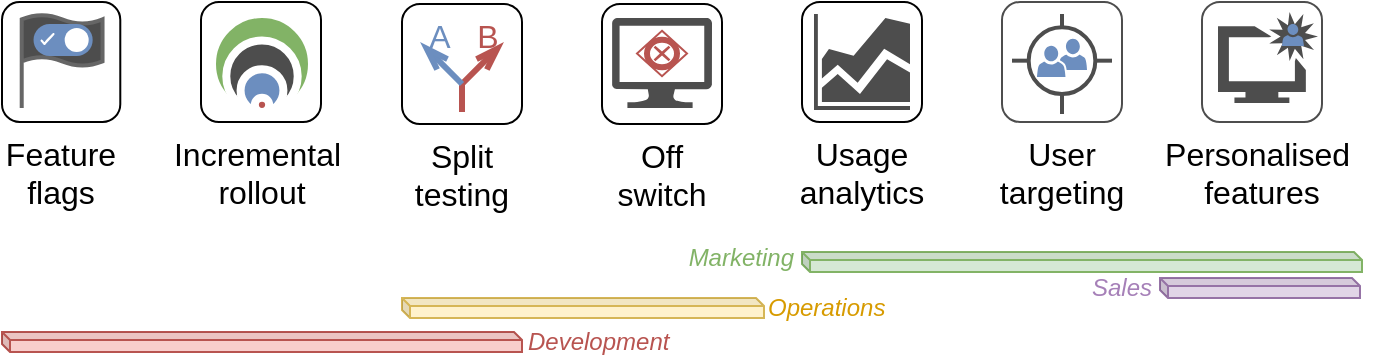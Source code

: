 <mxfile version="20.8.10" type="device"><diagram name="Page-1" id="QDhfLIbvbl5jU2fZGouq"><mxGraphModel dx="1084" dy="813" grid="1" gridSize="10" guides="1" tooltips="1" connect="1" arrows="1" fold="1" page="1" pageScale="1" pageWidth="1169" pageHeight="827" math="0" shadow="0"><root><mxCell id="0"/><mxCell id="1" parent="0"/><mxCell id="45mF4wPFuxCTAecs9gJf-19" value="" style="group" parent="1" vertex="1" connectable="0"><mxGeometry x="620" y="200" width="690" height="110" as="geometry"/></mxCell><mxCell id="45mF4wPFuxCTAecs9gJf-10" value="Feature flags" style="rounded=1;whiteSpace=wrap;html=1;fontSize=16;labelPosition=center;verticalLabelPosition=bottom;align=center;verticalAlign=top;fillColor=none;" parent="45mF4wPFuxCTAecs9gJf-19" vertex="1"><mxGeometry width="59.143" height="60" as="geometry"/></mxCell><mxCell id="45mF4wPFuxCTAecs9gJf-2" value="" style="html=1;verticalLabelPosition=bottom;align=center;labelBackgroundColor=#ffffff;verticalAlign=top;strokeWidth=2;strokeColor=#666666;shadow=0;dashed=0;shape=mxgraph.ios7.icons.flag;fontSize=16;fillColor=#4D4D4D;fontColor=#333333;" parent="45mF4wPFuxCTAecs9gJf-19" vertex="1"><mxGeometry x="9.857" y="6" width="40.414" height="47" as="geometry"/></mxCell><mxCell id="45mF4wPFuxCTAecs9gJf-3" value="" style="fillColor=#6C8EBF;strokeColor=none;rounded=1;arcSize=50;sketch=0;hachureGap=4;pointerEvents=0;fontFamily=Architects Daughter;fontSource=https%3A%2F%2Ffonts.googleapis.com%2Fcss%3Ffamily%3DArchitects%2BDaughter;fontSize=20;" parent="45mF4wPFuxCTAecs9gJf-19" vertex="1"><mxGeometry x="15.771" y="11" width="29.571" height="16" as="geometry"/></mxCell><mxCell id="45mF4wPFuxCTAecs9gJf-4" value="" style="shape=ellipse;strokeColor=none;fillColor=#ffffff;sketch=0;hachureGap=4;pointerEvents=0;fontFamily=Architects Daughter;fontSource=https%3A%2F%2Ffonts.googleapis.com%2Fcss%3Ffamily%3DArchitects%2BDaughter;fontSize=20;" parent="45mF4wPFuxCTAecs9gJf-3" vertex="1"><mxGeometry x="1" y="0.5" width="12" height="12" relative="1" as="geometry"><mxPoint x="-14" y="-6" as="offset"/></mxGeometry></mxCell><mxCell id="45mF4wPFuxCTAecs9gJf-5" value="" style="html=1;shadow=0;dashed=0;shape=mxgraph.atlassian.check;strokeColor=#ffffff;sketch=1;hachureGap=4;pointerEvents=0;fontFamily=Architects Daughter;fontSource=https%3A%2F%2Ffonts.googleapis.com%2Fcss%3Ffamily%3DArchitects%2BDaughter;fontSize=20;" parent="45mF4wPFuxCTAecs9gJf-3" vertex="1"><mxGeometry y="0.5" width="6" height="5" relative="1" as="geometry"><mxPoint x="4" y="-3" as="offset"/></mxGeometry></mxCell><mxCell id="45mF4wPFuxCTAecs9gJf-73" value="User targeting" style="rounded=1;whiteSpace=wrap;html=1;fontSize=16;labelPosition=center;verticalLabelPosition=bottom;align=center;verticalAlign=top;fillColor=none;strokeColor=#4D4D4D;" parent="1" vertex="1"><mxGeometry x="1120" y="200" width="60" height="60" as="geometry"/></mxCell><mxCell id="45mF4wPFuxCTAecs9gJf-37" value="Incremental&amp;nbsp;&lt;br&gt;rollout" style="rounded=1;whiteSpace=wrap;html=1;fontSize=16;labelPosition=center;verticalLabelPosition=bottom;align=center;verticalAlign=top;fillColor=none;" parent="1" vertex="1"><mxGeometry x="719.5" y="200" width="60" height="60" as="geometry"/></mxCell><mxCell id="45mF4wPFuxCTAecs9gJf-18" value="" style="group" parent="1" vertex="1" connectable="0"><mxGeometry x="820" y="200" width="60" height="61" as="geometry"/></mxCell><mxCell id="45mF4wPFuxCTAecs9gJf-11" value="Split testing" style="rounded=1;whiteSpace=wrap;html=1;fontSize=16;labelPosition=center;verticalLabelPosition=bottom;align=center;verticalAlign=top;fillColor=none;" parent="45mF4wPFuxCTAecs9gJf-18" vertex="1"><mxGeometry y="1" width="60" height="60" as="geometry"/></mxCell><mxCell id="45mF4wPFuxCTAecs9gJf-13" value="" style="endArrow=openThin;html=1;rounded=0;fontSize=12;startSize=8;endSize=8;strokeWidth=3;strokeColor=#B85450;endFill=0;fillColor=#ffe6cc;" parent="45mF4wPFuxCTAecs9gJf-18" edge="1"><mxGeometry width="50" height="50" relative="1" as="geometry"><mxPoint x="30" y="55" as="sourcePoint"/><mxPoint x="50" y="21" as="targetPoint"/><Array as="points"><mxPoint x="30" y="41"/></Array></mxGeometry></mxCell><mxCell id="45mF4wPFuxCTAecs9gJf-14" value="" style="endArrow=openThin;html=1;rounded=0;fontSize=12;startSize=8;endSize=8;curved=1;strokeWidth=3;strokeColor=#6c8ebf;endFill=0;fillColor=#dae8fc;" parent="45mF4wPFuxCTAecs9gJf-18" edge="1"><mxGeometry width="50" height="50" relative="1" as="geometry"><mxPoint x="30" y="41" as="sourcePoint"/><mxPoint x="10" y="21" as="targetPoint"/></mxGeometry></mxCell><mxCell id="45mF4wPFuxCTAecs9gJf-15" value="A" style="text;html=1;strokeColor=none;fillColor=none;align=center;verticalAlign=middle;whiteSpace=wrap;rounded=0;fontSize=16;fontColor=#6C8EBF;" parent="45mF4wPFuxCTAecs9gJf-18" vertex="1"><mxGeometry x="9" y="2" width="20" height="30" as="geometry"/></mxCell><mxCell id="45mF4wPFuxCTAecs9gJf-16" value="B" style="text;html=1;strokeColor=none;fillColor=none;align=center;verticalAlign=middle;whiteSpace=wrap;rounded=0;fontSize=16;fontColor=#B85450;" parent="45mF4wPFuxCTAecs9gJf-18" vertex="1"><mxGeometry x="33" y="2" width="20" height="30" as="geometry"/></mxCell><mxCell id="45mF4wPFuxCTAecs9gJf-22" value="" style="group;fillColor=none;" parent="1" vertex="1" connectable="0"><mxGeometry x="1020" y="200" width="60" height="60" as="geometry"/></mxCell><mxCell id="45mF4wPFuxCTAecs9gJf-21" value="Usage analytics" style="rounded=1;whiteSpace=wrap;html=1;fontSize=16;labelPosition=center;verticalLabelPosition=bottom;align=center;verticalAlign=top;fillColor=none;" parent="45mF4wPFuxCTAecs9gJf-22" vertex="1"><mxGeometry width="60" height="60" as="geometry"/></mxCell><mxCell id="45mF4wPFuxCTAecs9gJf-20" value="" style="sketch=0;aspect=fixed;pointerEvents=1;shadow=0;dashed=0;html=1;strokeColor=none;labelPosition=center;verticalLabelPosition=bottom;verticalAlign=top;align=center;fillColor=#4D4D4D;shape=mxgraph.mscae.general.graph;fontSize=16;" parent="45mF4wPFuxCTAecs9gJf-22" vertex="1"><mxGeometry x="6" y="6" width="48" height="48" as="geometry"/></mxCell><mxCell id="45mF4wPFuxCTAecs9gJf-63" value="" style="group" parent="1" vertex="1" connectable="0"><mxGeometry x="725" y="205" width="50" height="50" as="geometry"/></mxCell><mxCell id="45mF4wPFuxCTAecs9gJf-59" value="" style="ellipse;html=1;strokeWidth=4;fillColor=#82B366;strokeColor=#FFFFFF;shadow=0;fontSize=10;align=center;fontStyle=0;whiteSpace=wrap;spacing=10;" parent="45mF4wPFuxCTAecs9gJf-63" vertex="1"><mxGeometry y="1" width="50" height="50" as="geometry"/></mxCell><mxCell id="45mF4wPFuxCTAecs9gJf-60" value="" style="ellipse;html=1;strokeWidth=4;fillColor=#4D4D4D;strokeColor=#FFFFFF;shadow=0;fontSize=10;align=center;fontStyle=0;whiteSpace=wrap;spacing=10;" parent="45mF4wPFuxCTAecs9gJf-63" vertex="1"><mxGeometry x="7.143" y="14.286" width="35.714" height="35.714" as="geometry"/></mxCell><mxCell id="45mF4wPFuxCTAecs9gJf-61" value="" style="ellipse;html=1;strokeWidth=4;fillColor=#6C8EBF;strokeColor=#FFFFFF;shadow=0;fontSize=10;align=center;fontStyle=0;whiteSpace=wrap;spacing=10;" parent="45mF4wPFuxCTAecs9gJf-63" vertex="1"><mxGeometry x="14.286" y="28.571" width="21.429" height="21.429" as="geometry"/></mxCell><mxCell id="45mF4wPFuxCTAecs9gJf-62" value="" style="ellipse;html=1;strokeWidth=4;fillColor=#B85450;strokeColor=#FFFFFF;shadow=0;fontSize=10;align=center;fontStyle=0;whiteSpace=wrap;spacing=10;" parent="45mF4wPFuxCTAecs9gJf-63" vertex="1"><mxGeometry x="21.429" y="42.857" width="7.143" height="7.143" as="geometry"/></mxCell><mxCell id="45mF4wPFuxCTAecs9gJf-72" value="" style="group;strokeColor=none;" parent="1" vertex="1" connectable="0"><mxGeometry x="1125" y="206" width="50" height="53.33" as="geometry"/></mxCell><mxCell id="45mF4wPFuxCTAecs9gJf-66" value="" style="ellipse;whiteSpace=wrap;html=1;aspect=fixed;fontSize=16;fillColor=none;strokeWidth=2;strokeColor=#4D4D4D;" parent="45mF4wPFuxCTAecs9gJf-72" vertex="1"><mxGeometry x="8.333" y="6.667" width="33.333" height="33.333" as="geometry"/></mxCell><mxCell id="45mF4wPFuxCTAecs9gJf-67" value="" style="endArrow=none;html=1;rounded=0;fontSize=12;startSize=8;endSize=8;curved=1;strokeWidth=2;exitX=0;exitY=0.5;exitDx=0;exitDy=0;strokeColor=#4D4D4D;" parent="45mF4wPFuxCTAecs9gJf-72" source="45mF4wPFuxCTAecs9gJf-66" edge="1"><mxGeometry width="50" height="50" relative="1" as="geometry"><mxPoint x="8.333" y="-50" as="sourcePoint"/><mxPoint y="23.333" as="targetPoint"/></mxGeometry></mxCell><mxCell id="45mF4wPFuxCTAecs9gJf-68" value="" style="endArrow=none;html=1;rounded=0;fontSize=12;startSize=8;endSize=8;curved=1;strokeWidth=2;exitX=1;exitY=0.5;exitDx=0;exitDy=0;strokeColor=#4D4D4D;" parent="45mF4wPFuxCTAecs9gJf-72" source="45mF4wPFuxCTAecs9gJf-66" edge="1"><mxGeometry width="50" height="50" relative="1" as="geometry"><mxPoint x="33.333" y="15" as="sourcePoint"/><mxPoint x="50" y="23.333" as="targetPoint"/></mxGeometry></mxCell><mxCell id="45mF4wPFuxCTAecs9gJf-69" value="" style="endArrow=none;html=1;rounded=0;fontSize=12;startSize=8;endSize=8;curved=1;strokeWidth=2;exitX=0.5;exitY=0;exitDx=0;exitDy=0;strokeColor=#4D4D4D;" parent="45mF4wPFuxCTAecs9gJf-72" source="45mF4wPFuxCTAecs9gJf-66" edge="1"><mxGeometry width="50" height="50" relative="1" as="geometry"><mxPoint x="50" y="31.667" as="sourcePoint"/><mxPoint x="25" as="targetPoint"/></mxGeometry></mxCell><mxCell id="45mF4wPFuxCTAecs9gJf-70" value="" style="endArrow=none;html=1;rounded=0;fontSize=12;startSize=8;endSize=8;curved=1;strokeWidth=2;exitX=0.5;exitY=1;exitDx=0;exitDy=0;strokeColor=#4D4D4D;entryX=0.5;entryY=1;entryDx=0;entryDy=0;sourcePerimeterSpacing=-2;" parent="45mF4wPFuxCTAecs9gJf-72" source="45mF4wPFuxCTAecs9gJf-66" edge="1"><mxGeometry width="50" height="50" relative="1" as="geometry"><mxPoint x="58.333" y="40" as="sourcePoint"/><mxPoint x="25" y="50" as="targetPoint"/></mxGeometry></mxCell><mxCell id="45mF4wPFuxCTAecs9gJf-71" value="" style="sketch=0;pointerEvents=1;shadow=0;dashed=0;html=1;strokeColor=none;fillColor=#6C8EBF;labelPosition=center;verticalLabelPosition=bottom;verticalAlign=top;outlineConnect=0;align=center;shape=mxgraph.office.users.users_two;fontSize=16;" parent="45mF4wPFuxCTAecs9gJf-72" vertex="1"><mxGeometry x="12.5" y="12.333" width="25" height="19.167" as="geometry"/></mxCell><mxCell id="45mF4wPFuxCTAecs9gJf-75" value="Personalised&amp;nbsp;&lt;br&gt;features" style="rounded=1;whiteSpace=wrap;html=1;fontSize=16;labelPosition=center;verticalLabelPosition=bottom;align=center;verticalAlign=top;fillColor=none;strokeColor=#4D4D4D;" parent="1" vertex="1"><mxGeometry x="1220" y="200" width="60" height="60" as="geometry"/></mxCell><mxCell id="45mF4wPFuxCTAecs9gJf-79" value="" style="sketch=0;html=1;aspect=fixed;strokeColor=none;shadow=0;fillColor=#4D4D4D;verticalAlign=top;labelPosition=center;verticalLabelPosition=bottom;shape=mxgraph.gcp2.enhance_ui_2;fontSize=16;" parent="1" vertex="1"><mxGeometry x="1228" y="205" width="50" height="45.5" as="geometry"/></mxCell><mxCell id="45mF4wPFuxCTAecs9gJf-80" value="" style="sketch=0;pointerEvents=1;shadow=0;dashed=0;html=1;strokeColor=none;fillColor=#6C8EBF;labelPosition=center;verticalLabelPosition=bottom;verticalAlign=top;outlineConnect=0;align=center;shape=mxgraph.office.users.user;fontSize=16;" parent="1" vertex="1"><mxGeometry x="1260" y="211" width="11" height="11" as="geometry"/></mxCell><mxCell id="45mF4wPFuxCTAecs9gJf-81" value="Off switch" style="rounded=1;whiteSpace=wrap;html=1;fontSize=16;labelPosition=center;verticalLabelPosition=bottom;align=center;verticalAlign=top;fillColor=none;" parent="1" vertex="1"><mxGeometry x="920" y="201" width="60" height="60" as="geometry"/></mxCell><mxCell id="45mF4wPFuxCTAecs9gJf-82" value="" style="sketch=0;aspect=fixed;pointerEvents=1;shadow=0;dashed=0;html=1;strokeColor=none;labelPosition=center;verticalLabelPosition=bottom;verticalAlign=top;align=center;fillColor=#4D4D4D;shape=mxgraph.azure.computer;fontSize=16;" parent="1" vertex="1"><mxGeometry x="925" y="208" width="50" height="45" as="geometry"/></mxCell><mxCell id="45mF4wPFuxCTAecs9gJf-86" value="" style="points=[[0.25,0.25,0],[0.5,0,0],[0.75,0.25,0],[1,0.5,0],[0.75,0.75,0],[0.5,1,0],[0.25,0.75,0],[0,0.5,0]];shape=mxgraph.bpmn.gateway2;html=1;verticalLabelPosition=bottom;labelBackgroundColor=#ffffff;verticalAlign=top;align=center;perimeter=rhombusPerimeter;outlineConnect=0;outline=end;symbol=cancel;fontSize=16;fillColor=none;strokeColor=#B85450;" parent="1" vertex="1"><mxGeometry x="937.5" y="214.38" width="25" height="22.75" as="geometry"/></mxCell><mxCell id="45mF4wPFuxCTAecs9gJf-88" value="" style="shape=cube;whiteSpace=wrap;html=1;boundedLbl=1;backgroundOutline=1;darkOpacity=0.05;darkOpacity2=0.1;fontSize=13;size=4;labelPosition=right;verticalLabelPosition=middle;align=left;verticalAlign=middle;fontStyle=2;fillColor=#d5e8d4;strokeColor=#82b366;" parent="1" vertex="1"><mxGeometry x="1020" y="325" width="280" height="10" as="geometry"/></mxCell><mxCell id="45mF4wPFuxCTAecs9gJf-89" value="" style="shape=cube;whiteSpace=wrap;html=1;boundedLbl=1;backgroundOutline=1;darkOpacity=0.05;darkOpacity2=0.1;fontSize=13;size=4;labelPosition=right;verticalLabelPosition=middle;align=left;verticalAlign=middle;fontStyle=2;fillColor=#e1d5e7;strokeColor=#9673a6;" parent="1" vertex="1"><mxGeometry x="1199" y="338" width="100" height="10" as="geometry"/></mxCell><mxCell id="45mF4wPFuxCTAecs9gJf-90" value="" style="shape=cube;whiteSpace=wrap;html=1;boundedLbl=1;backgroundOutline=1;darkOpacity=0.05;darkOpacity2=0.1;fontSize=13;size=4;labelPosition=right;verticalLabelPosition=middle;align=left;verticalAlign=middle;fontStyle=2;fillColor=#fff2cc;strokeColor=#d6b656;" parent="1" vertex="1"><mxGeometry x="820" y="348" width="181" height="10" as="geometry"/></mxCell><mxCell id="45mF4wPFuxCTAecs9gJf-91" value="" style="shape=cube;whiteSpace=wrap;html=1;boundedLbl=1;backgroundOutline=1;darkOpacity=0.05;darkOpacity2=0.1;fontSize=13;size=4;labelPosition=right;verticalLabelPosition=middle;align=left;verticalAlign=middle;fontStyle=2;fillColor=#f8cecc;strokeColor=#b85450;" parent="1" vertex="1"><mxGeometry x="620" y="365" width="260" height="10" as="geometry"/></mxCell><mxCell id="45mF4wPFuxCTAecs9gJf-92" value="Marketing" style="text;html=1;strokeColor=none;fillColor=none;align=right;verticalAlign=middle;whiteSpace=wrap;rounded=0;fontSize=12;fontStyle=2;fontColor=#82B366;" parent="1" vertex="1"><mxGeometry x="958" y="318" width="60" height="20" as="geometry"/></mxCell><mxCell id="45mF4wPFuxCTAecs9gJf-93" value="Sales" style="text;html=1;strokeColor=none;fillColor=none;align=right;verticalAlign=middle;whiteSpace=wrap;rounded=0;fontSize=12;fontStyle=2;fontColor=#A680B8;" parent="1" vertex="1"><mxGeometry x="1137" y="334.5" width="60" height="17" as="geometry"/></mxCell><mxCell id="45mF4wPFuxCTAecs9gJf-94" value="Operations" style="text;html=1;strokeColor=none;fillColor=none;align=left;verticalAlign=middle;whiteSpace=wrap;rounded=0;fontSize=12;fontStyle=2;fontColor=#D79B00;" parent="1" vertex="1"><mxGeometry x="1001" y="344.5" width="60" height="17" as="geometry"/></mxCell><mxCell id="45mF4wPFuxCTAecs9gJf-95" value="Development" style="text;html=1;strokeColor=none;fillColor=none;align=left;verticalAlign=middle;whiteSpace=wrap;rounded=0;fontSize=12;fontStyle=2;fontColor=#B85450;" parent="1" vertex="1"><mxGeometry x="880.5" y="361.5" width="60" height="17" as="geometry"/></mxCell></root></mxGraphModel></diagram></mxfile>